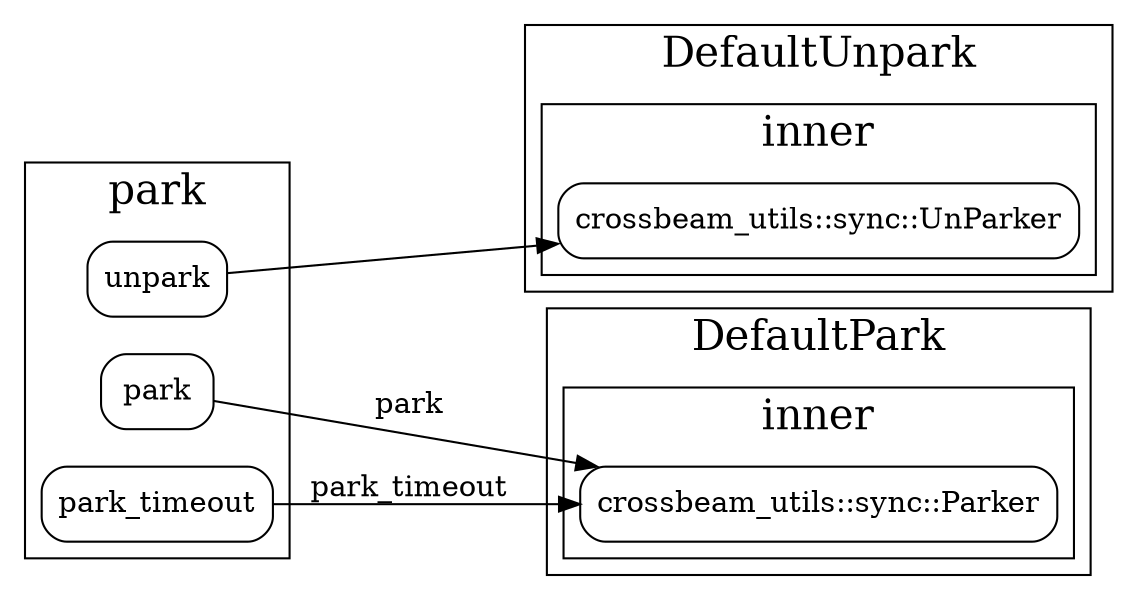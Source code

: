 digraph threadpool_default_park {
  node[shape=box;style="rounded"];
  newrank=true;
  rankdir=LR;

  subgraph cluster_park {
    graph[label="park";fontsize=20;]
    unpark;
    park;
    park_timeout;
  }

  subgraph cluster_DefaultPark {
    graph[label="DefaultPark";fontsize=20;]
    subgraph cluster_inner {
      graph[label="inner";fontsize=20;]
      inner_Parker[label="crossbeam_utils::sync::Parker"];
    }
  }

  subgraph cluster_DefaultUnpark {
    graph[label="DefaultUnpark";fontsize=20;]

    subgraph cluster_inner {
      graph[label="inner";fontsize=20;]
      inner_UnParker[label="crossbeam_utils::sync::UnParker"];
    }
    
  }
  park -> inner_Parker[label="park"];
  park_timeout -> inner_Parker[label="park_timeout"];
  unpark -> inner_UnParker;
}

